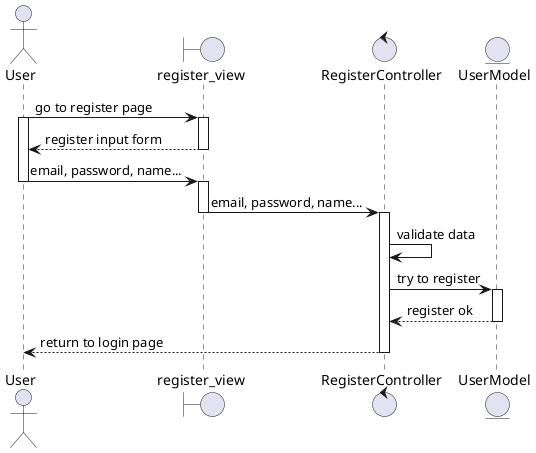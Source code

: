 @startuml
actor User
boundary register_view
control RegisterController
entity UserModel

User -> register_view : go to register page
activate User
activate register_view
register_view --> User : register input form
deactivate register_view
User -> register_view : email, password, name...
deactivate User
activate register_view
register_view -> RegisterController:  email, password, name...
deactivate register_view
activate RegisterController
RegisterController -> RegisterController : validate data
RegisterController -> UserModel : try to register
activate UserModel
UserModel --> RegisterController : register ok
deactivate UserModel
RegisterController --> User: return to login page
deactivate RegisterController

@enduml